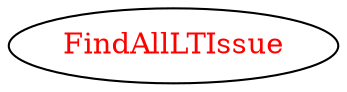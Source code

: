 digraph dependencyGraph {
 concentrate=true;
 ranksep="2.0";
 rankdir="LR"; 
 splines="ortho";
"FindAllLTIssue" [fontcolor="red"];
}